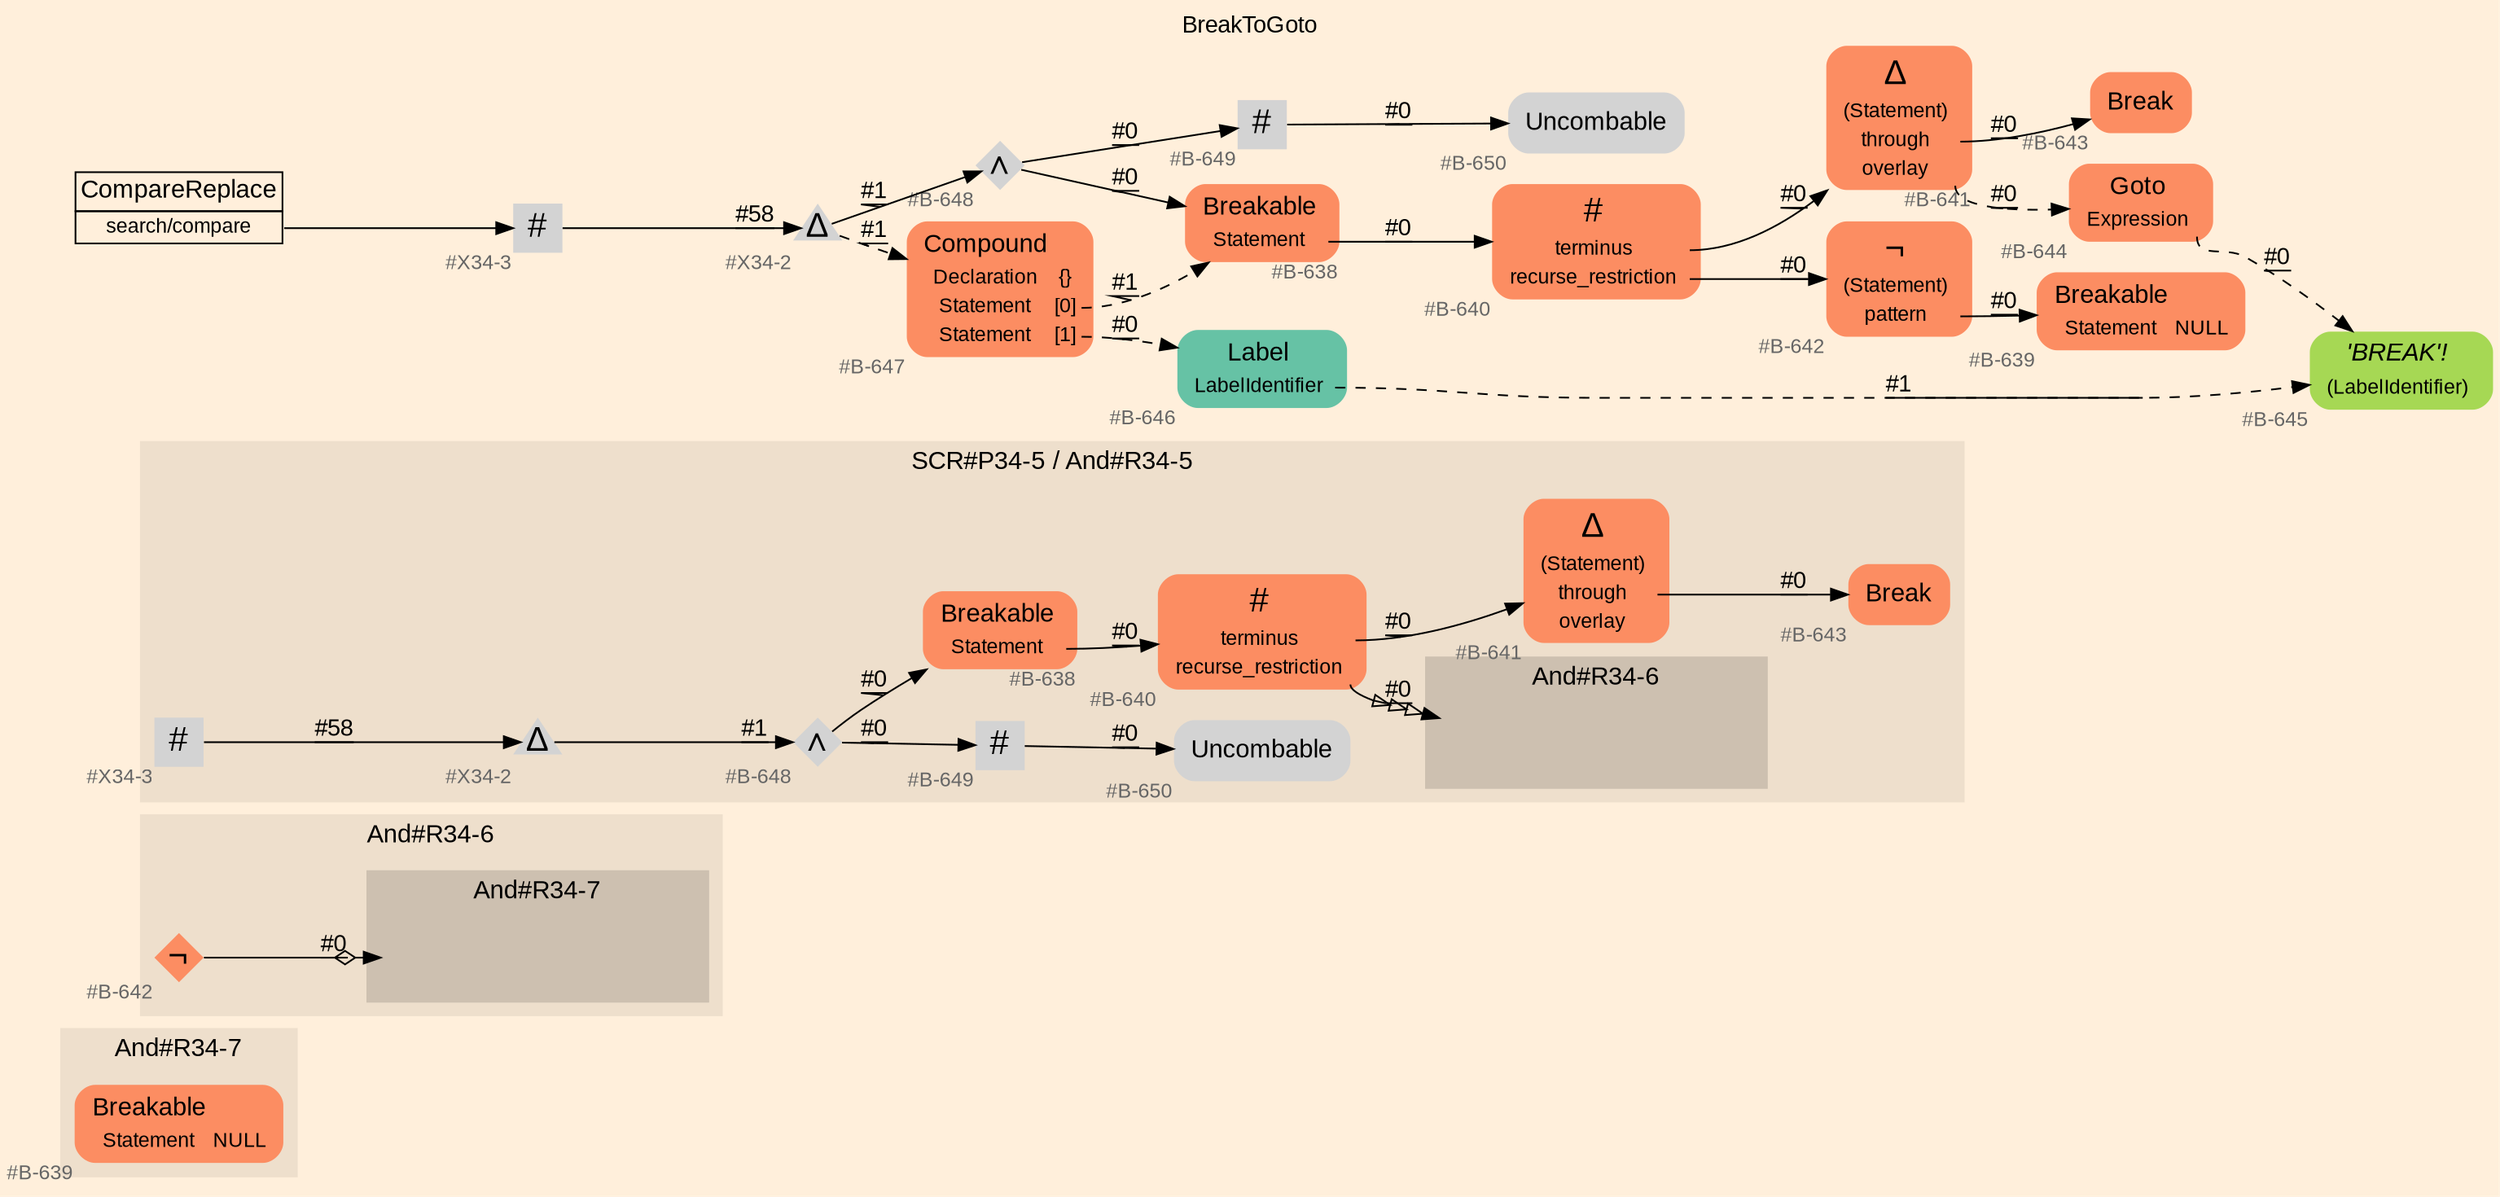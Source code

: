 digraph "BreakToGoto" {
label = "BreakToGoto"
labelloc = t
graph [
    rankdir = "LR"
    ranksep = 0.3
    bgcolor = antiquewhite1
    color = black
    fontcolor = black
    fontname = "Arial"
];
node [
    fontname = "Arial"
];
edge [
    fontname = "Arial"
];

// -------------------- figure And#R34-7 --------------------
// -------- region And#R34-7 ----------
subgraph "clusterAnd#R34-7" {
    label = "And#R34-7"
    style = "filled"
    color = antiquewhite2
    fontsize = "15"
    // -------- block And#R34-7/#B-639 ----------
    "And#R34-7/#B-639" [
        fillcolor = "/set28/2"
        xlabel = "#B-639"
        fontsize = "12"
        fontcolor = grey40
        shape = "plaintext"
        label = <<TABLE BORDER="0" CELLBORDER="0" CELLSPACING="0">
         <TR><TD><FONT COLOR="black" POINT-SIZE="15">Breakable</FONT></TD></TR>
         <TR><TD><FONT COLOR="black" POINT-SIZE="12">Statement</FONT></TD><TD PORT="port0"><FONT COLOR="black" POINT-SIZE="12">NULL</FONT></TD></TR>
        </TABLE>>
        style = "rounded,filled"
    ];
    
}


// -------------------- figure And#R34-6 --------------------
// -------- region And#R34-6 ----------
subgraph "clusterAnd#R34-6" {
    label = "And#R34-6"
    style = "filled"
    color = antiquewhite2
    fontsize = "15"
    // -------- block And#R34-6/#B-642 ----------
    "And#R34-6/#B-642" [
        fillcolor = "/set28/2"
        xlabel = "#B-642"
        fontsize = "12"
        fontcolor = grey40
        shape = "diamond"
        label = <<FONT COLOR="black" POINT-SIZE="20">¬</FONT>>
        style = "filled"
        penwidth = 0.0
        fixedsize = true
        width = 0.4
        height = 0.4
    ];
    
    // -------- region And#R34-6/And#R34-7 ----------
    subgraph "clusterAnd#R34-6/And#R34-7" {
        label = "And#R34-7"
        style = "filled"
        color = antiquewhite3
        fontsize = "15"
        // -------- block And#R34-6/And#R34-7/#B-639 ----------
        "And#R34-6/And#R34-7/#B-639" [
            fillcolor = "/set28/2"
            xlabel = "#B-639"
            fontsize = "12"
            fontcolor = grey40
            shape = "none"
            style = "invisible"
        ];
        
    }
    
}

"And#R34-6/#B-642" -> "And#R34-6/And#R34-7/#B-639" [
    arrowhead="normalnoneodiamond"
    label = "#0"
    decorate = true
    color = black
    fontcolor = black
];


// -------------------- figure And#R34-5 --------------------
// -------- region And#R34-5 ----------
subgraph "clusterAnd#R34-5" {
    label = "SCR#P34-5 / And#R34-5"
    style = "filled"
    color = antiquewhite2
    fontsize = "15"
    // -------- block And#R34-5/#B-649 ----------
    "And#R34-5/#B-649" [
        xlabel = "#B-649"
        fontsize = "12"
        fontcolor = grey40
        shape = "square"
        label = <<FONT COLOR="black" POINT-SIZE="20">#</FONT>>
        style = "filled"
        penwidth = 0.0
        fixedsize = true
        width = 0.4
        height = 0.4
    ];
    
    // -------- block And#R34-5/#X34-3 ----------
    "And#R34-5/#X34-3" [
        xlabel = "#X34-3"
        fontsize = "12"
        fontcolor = grey40
        shape = "square"
        label = <<FONT COLOR="black" POINT-SIZE="20">#</FONT>>
        style = "filled"
        penwidth = 0.0
        fixedsize = true
        width = 0.4
        height = 0.4
    ];
    
    // -------- block And#R34-5/#B-640 ----------
    "And#R34-5/#B-640" [
        fillcolor = "/set28/2"
        xlabel = "#B-640"
        fontsize = "12"
        fontcolor = grey40
        shape = "plaintext"
        label = <<TABLE BORDER="0" CELLBORDER="0" CELLSPACING="0">
         <TR><TD><FONT COLOR="black" POINT-SIZE="20">#</FONT></TD></TR>
         <TR><TD><FONT COLOR="black" POINT-SIZE="12">terminus</FONT></TD><TD PORT="port0"></TD></TR>
         <TR><TD><FONT COLOR="black" POINT-SIZE="12">recurse_restriction</FONT></TD><TD PORT="port1"></TD></TR>
        </TABLE>>
        style = "rounded,filled"
    ];
    
    // -------- block And#R34-5/#B-641 ----------
    "And#R34-5/#B-641" [
        fillcolor = "/set28/2"
        xlabel = "#B-641"
        fontsize = "12"
        fontcolor = grey40
        shape = "plaintext"
        label = <<TABLE BORDER="0" CELLBORDER="0" CELLSPACING="0">
         <TR><TD><FONT COLOR="black" POINT-SIZE="20">Δ</FONT></TD></TR>
         <TR><TD><FONT COLOR="black" POINT-SIZE="12">(Statement)</FONT></TD><TD PORT="port0"></TD></TR>
         <TR><TD><FONT COLOR="black" POINT-SIZE="12">through</FONT></TD><TD PORT="port1"></TD></TR>
         <TR><TD><FONT COLOR="black" POINT-SIZE="12">overlay</FONT></TD><TD PORT="port2"></TD></TR>
        </TABLE>>
        style = "rounded,filled"
    ];
    
    // -------- block And#R34-5/#B-643 ----------
    "And#R34-5/#B-643" [
        fillcolor = "/set28/2"
        xlabel = "#B-643"
        fontsize = "12"
        fontcolor = grey40
        shape = "plaintext"
        label = <<TABLE BORDER="0" CELLBORDER="0" CELLSPACING="0">
         <TR><TD><FONT COLOR="black" POINT-SIZE="15">Break</FONT></TD></TR>
        </TABLE>>
        style = "rounded,filled"
    ];
    
    // -------- block And#R34-5/#X34-2 ----------
    "And#R34-5/#X34-2" [
        xlabel = "#X34-2"
        fontsize = "12"
        fontcolor = grey40
        shape = "triangle"
        label = <<FONT COLOR="black" POINT-SIZE="20">Δ</FONT>>
        style = "filled"
        penwidth = 0.0
        fixedsize = true
        width = 0.4
        height = 0.4
    ];
    
    // -------- block And#R34-5/#B-648 ----------
    "And#R34-5/#B-648" [
        xlabel = "#B-648"
        fontsize = "12"
        fontcolor = grey40
        shape = "diamond"
        label = <<FONT COLOR="black" POINT-SIZE="20">∧</FONT>>
        style = "filled"
        penwidth = 0.0
        fixedsize = true
        width = 0.4
        height = 0.4
    ];
    
    // -------- block And#R34-5/#B-638 ----------
    "And#R34-5/#B-638" [
        fillcolor = "/set28/2"
        xlabel = "#B-638"
        fontsize = "12"
        fontcolor = grey40
        shape = "plaintext"
        label = <<TABLE BORDER="0" CELLBORDER="0" CELLSPACING="0">
         <TR><TD><FONT COLOR="black" POINT-SIZE="15">Breakable</FONT></TD></TR>
         <TR><TD><FONT COLOR="black" POINT-SIZE="12">Statement</FONT></TD><TD PORT="port0"></TD></TR>
        </TABLE>>
        style = "rounded,filled"
    ];
    
    // -------- block And#R34-5/#B-650 ----------
    "And#R34-5/#B-650" [
        xlabel = "#B-650"
        fontsize = "12"
        fontcolor = grey40
        shape = "plaintext"
        label = <<TABLE BORDER="0" CELLBORDER="0" CELLSPACING="0">
         <TR><TD><FONT COLOR="black" POINT-SIZE="15">Uncombable</FONT></TD></TR>
        </TABLE>>
        style = "rounded,filled"
    ];
    
    // -------- region And#R34-5/And#R34-6 ----------
    subgraph "clusterAnd#R34-5/And#R34-6" {
        label = "And#R34-6"
        style = "filled"
        color = antiquewhite3
        fontsize = "15"
        // -------- block And#R34-5/And#R34-6/#B-642 ----------
        "And#R34-5/And#R34-6/#B-642" [
            fillcolor = "/set28/2"
            xlabel = "#B-642"
            fontsize = "12"
            fontcolor = grey40
            shape = "none"
            style = "invisible"
        ];
        
    }
    
}

"And#R34-5/#B-649" -> "And#R34-5/#B-650" [
    label = "#0"
    decorate = true
    color = black
    fontcolor = black
];

"And#R34-5/#X34-3" -> "And#R34-5/#X34-2" [
    label = "#58"
    decorate = true
    color = black
    fontcolor = black
];

"And#R34-5/#B-640":port0 -> "And#R34-5/#B-641" [
    label = "#0"
    decorate = true
    color = black
    fontcolor = black
];

"And#R34-5/#B-640":port1 -> "And#R34-5/And#R34-6/#B-642" [
    arrowhead="normalonormalonormalonormal"
    label = "#0"
    decorate = true
    color = black
    fontcolor = black
];

"And#R34-5/#B-641":port1 -> "And#R34-5/#B-643" [
    label = "#0"
    decorate = true
    color = black
    fontcolor = black
];

"And#R34-5/#X34-2" -> "And#R34-5/#B-648" [
    label = "#1"
    decorate = true
    color = black
    fontcolor = black
];

"And#R34-5/#B-648" -> "And#R34-5/#B-638" [
    label = "#0"
    decorate = true
    color = black
    fontcolor = black
];

"And#R34-5/#B-648" -> "And#R34-5/#B-649" [
    label = "#0"
    decorate = true
    color = black
    fontcolor = black
];

"And#R34-5/#B-638":port0 -> "And#R34-5/#B-640" [
    label = "#0"
    decorate = true
    color = black
    fontcolor = black
];


// -------------------- transformation figure --------------------
// -------- block CR#X34-4 ----------
"CR#X34-4" [
    fillcolor = antiquewhite1
    fontsize = "12"
    fontcolor = grey40
    shape = "plaintext"
    label = <<TABLE BORDER="0" CELLBORDER="1" CELLSPACING="0">
     <TR><TD><FONT COLOR="black" POINT-SIZE="15">CompareReplace</FONT></TD></TR>
     <TR><TD PORT="port0"><FONT COLOR="black" POINT-SIZE="12">search/compare</FONT></TD></TR>
    </TABLE>>
    style = "filled"
    color = black
];

// -------- block #X34-3 ----------
"#X34-3" [
    xlabel = "#X34-3"
    fontsize = "12"
    fontcolor = grey40
    shape = "square"
    label = <<FONT COLOR="black" POINT-SIZE="20">#</FONT>>
    style = "filled"
    penwidth = 0.0
    fixedsize = true
    width = 0.4
    height = 0.4
];

// -------- block #X34-2 ----------
"#X34-2" [
    xlabel = "#X34-2"
    fontsize = "12"
    fontcolor = grey40
    shape = "triangle"
    label = <<FONT COLOR="black" POINT-SIZE="20">Δ</FONT>>
    style = "filled"
    penwidth = 0.0
    fixedsize = true
    width = 0.4
    height = 0.4
];

// -------- block #B-648 ----------
"#B-648" [
    xlabel = "#B-648"
    fontsize = "12"
    fontcolor = grey40
    shape = "diamond"
    label = <<FONT COLOR="black" POINT-SIZE="20">∧</FONT>>
    style = "filled"
    penwidth = 0.0
    fixedsize = true
    width = 0.4
    height = 0.4
];

// -------- block #B-638 ----------
"#B-638" [
    fillcolor = "/set28/2"
    xlabel = "#B-638"
    fontsize = "12"
    fontcolor = grey40
    shape = "plaintext"
    label = <<TABLE BORDER="0" CELLBORDER="0" CELLSPACING="0">
     <TR><TD><FONT COLOR="black" POINT-SIZE="15">Breakable</FONT></TD></TR>
     <TR><TD><FONT COLOR="black" POINT-SIZE="12">Statement</FONT></TD><TD PORT="port0"></TD></TR>
    </TABLE>>
    style = "rounded,filled"
];

// -------- block #B-640 ----------
"#B-640" [
    fillcolor = "/set28/2"
    xlabel = "#B-640"
    fontsize = "12"
    fontcolor = grey40
    shape = "plaintext"
    label = <<TABLE BORDER="0" CELLBORDER="0" CELLSPACING="0">
     <TR><TD><FONT COLOR="black" POINT-SIZE="20">#</FONT></TD></TR>
     <TR><TD><FONT COLOR="black" POINT-SIZE="12">terminus</FONT></TD><TD PORT="port0"></TD></TR>
     <TR><TD><FONT COLOR="black" POINT-SIZE="12">recurse_restriction</FONT></TD><TD PORT="port1"></TD></TR>
    </TABLE>>
    style = "rounded,filled"
];

// -------- block #B-641 ----------
"#B-641" [
    fillcolor = "/set28/2"
    xlabel = "#B-641"
    fontsize = "12"
    fontcolor = grey40
    shape = "plaintext"
    label = <<TABLE BORDER="0" CELLBORDER="0" CELLSPACING="0">
     <TR><TD><FONT COLOR="black" POINT-SIZE="20">Δ</FONT></TD></TR>
     <TR><TD><FONT COLOR="black" POINT-SIZE="12">(Statement)</FONT></TD><TD PORT="port0"></TD></TR>
     <TR><TD><FONT COLOR="black" POINT-SIZE="12">through</FONT></TD><TD PORT="port1"></TD></TR>
     <TR><TD><FONT COLOR="black" POINT-SIZE="12">overlay</FONT></TD><TD PORT="port2"></TD></TR>
    </TABLE>>
    style = "rounded,filled"
];

// -------- block #B-643 ----------
"#B-643" [
    fillcolor = "/set28/2"
    xlabel = "#B-643"
    fontsize = "12"
    fontcolor = grey40
    shape = "plaintext"
    label = <<TABLE BORDER="0" CELLBORDER="0" CELLSPACING="0">
     <TR><TD><FONT COLOR="black" POINT-SIZE="15">Break</FONT></TD></TR>
    </TABLE>>
    style = "rounded,filled"
];

// -------- block #B-644 ----------
"#B-644" [
    fillcolor = "/set28/2"
    xlabel = "#B-644"
    fontsize = "12"
    fontcolor = grey40
    shape = "plaintext"
    label = <<TABLE BORDER="0" CELLBORDER="0" CELLSPACING="0">
     <TR><TD><FONT COLOR="black" POINT-SIZE="15">Goto</FONT></TD></TR>
     <TR><TD><FONT COLOR="black" POINT-SIZE="12">Expression</FONT></TD><TD PORT="port0"></TD></TR>
    </TABLE>>
    style = "rounded,filled"
];

// -------- block #B-645 ----------
"#B-645" [
    fillcolor = "/set28/5"
    xlabel = "#B-645"
    fontsize = "12"
    fontcolor = grey40
    shape = "plaintext"
    label = <<TABLE BORDER="0" CELLBORDER="0" CELLSPACING="0">
     <TR><TD><FONT COLOR="black" POINT-SIZE="15"><I>'BREAK'!</I></FONT></TD></TR>
     <TR><TD><FONT COLOR="black" POINT-SIZE="12">(LabelIdentifier)</FONT></TD><TD PORT="port0"></TD></TR>
    </TABLE>>
    style = "rounded,filled"
];

// -------- block #B-642 ----------
"#B-642" [
    fillcolor = "/set28/2"
    xlabel = "#B-642"
    fontsize = "12"
    fontcolor = grey40
    shape = "plaintext"
    label = <<TABLE BORDER="0" CELLBORDER="0" CELLSPACING="0">
     <TR><TD><FONT COLOR="black" POINT-SIZE="20">¬</FONT></TD></TR>
     <TR><TD><FONT COLOR="black" POINT-SIZE="12">(Statement)</FONT></TD><TD PORT="port0"></TD></TR>
     <TR><TD><FONT COLOR="black" POINT-SIZE="12">pattern</FONT></TD><TD PORT="port1"></TD></TR>
    </TABLE>>
    style = "rounded,filled"
];

// -------- block #B-639 ----------
"#B-639" [
    fillcolor = "/set28/2"
    xlabel = "#B-639"
    fontsize = "12"
    fontcolor = grey40
    shape = "plaintext"
    label = <<TABLE BORDER="0" CELLBORDER="0" CELLSPACING="0">
     <TR><TD><FONT COLOR="black" POINT-SIZE="15">Breakable</FONT></TD></TR>
     <TR><TD><FONT COLOR="black" POINT-SIZE="12">Statement</FONT></TD><TD PORT="port0"><FONT COLOR="black" POINT-SIZE="12">NULL</FONT></TD></TR>
    </TABLE>>
    style = "rounded,filled"
];

// -------- block #B-649 ----------
"#B-649" [
    xlabel = "#B-649"
    fontsize = "12"
    fontcolor = grey40
    shape = "square"
    label = <<FONT COLOR="black" POINT-SIZE="20">#</FONT>>
    style = "filled"
    penwidth = 0.0
    fixedsize = true
    width = 0.4
    height = 0.4
];

// -------- block #B-650 ----------
"#B-650" [
    xlabel = "#B-650"
    fontsize = "12"
    fontcolor = grey40
    shape = "plaintext"
    label = <<TABLE BORDER="0" CELLBORDER="0" CELLSPACING="0">
     <TR><TD><FONT COLOR="black" POINT-SIZE="15">Uncombable</FONT></TD></TR>
    </TABLE>>
    style = "rounded,filled"
];

// -------- block #B-647 ----------
"#B-647" [
    fillcolor = "/set28/2"
    xlabel = "#B-647"
    fontsize = "12"
    fontcolor = grey40
    shape = "plaintext"
    label = <<TABLE BORDER="0" CELLBORDER="0" CELLSPACING="0">
     <TR><TD><FONT COLOR="black" POINT-SIZE="15">Compound</FONT></TD></TR>
     <TR><TD><FONT COLOR="black" POINT-SIZE="12">Declaration</FONT></TD><TD PORT="port0"><FONT COLOR="black" POINT-SIZE="12">{}</FONT></TD></TR>
     <TR><TD><FONT COLOR="black" POINT-SIZE="12">Statement</FONT></TD><TD PORT="port1"><FONT COLOR="black" POINT-SIZE="12">[0]</FONT></TD></TR>
     <TR><TD><FONT COLOR="black" POINT-SIZE="12">Statement</FONT></TD><TD PORT="port2"><FONT COLOR="black" POINT-SIZE="12">[1]</FONT></TD></TR>
    </TABLE>>
    style = "rounded,filled"
];

// -------- block #B-646 ----------
"#B-646" [
    fillcolor = "/set28/1"
    xlabel = "#B-646"
    fontsize = "12"
    fontcolor = grey40
    shape = "plaintext"
    label = <<TABLE BORDER="0" CELLBORDER="0" CELLSPACING="0">
     <TR><TD><FONT COLOR="black" POINT-SIZE="15">Label</FONT></TD></TR>
     <TR><TD><FONT COLOR="black" POINT-SIZE="12">LabelIdentifier</FONT></TD><TD PORT="port0"></TD></TR>
    </TABLE>>
    style = "rounded,filled"
];

"CR#X34-4":port0 -> "#X34-3" [
    label = ""
    decorate = true
    color = black
    fontcolor = black
];

"#X34-3" -> "#X34-2" [
    label = "#58"
    decorate = true
    color = black
    fontcolor = black
];

"#X34-2" -> "#B-648" [
    label = "#1"
    decorate = true
    color = black
    fontcolor = black
];

"#X34-2" -> "#B-647" [
    style="dashed"
    label = "#1"
    decorate = true
    color = black
    fontcolor = black
];

"#B-648" -> "#B-638" [
    label = "#0"
    decorate = true
    color = black
    fontcolor = black
];

"#B-648" -> "#B-649" [
    label = "#0"
    decorate = true
    color = black
    fontcolor = black
];

"#B-638":port0 -> "#B-640" [
    label = "#0"
    decorate = true
    color = black
    fontcolor = black
];

"#B-640":port0 -> "#B-641" [
    label = "#0"
    decorate = true
    color = black
    fontcolor = black
];

"#B-640":port1 -> "#B-642" [
    label = "#0"
    decorate = true
    color = black
    fontcolor = black
];

"#B-641":port1 -> "#B-643" [
    label = "#0"
    decorate = true
    color = black
    fontcolor = black
];

"#B-641":port2 -> "#B-644" [
    style="dashed"
    label = "#0"
    decorate = true
    color = black
    fontcolor = black
];

"#B-644":port0 -> "#B-645" [
    style="dashed"
    label = "#0"
    decorate = true
    color = black
    fontcolor = black
];

"#B-642":port1 -> "#B-639" [
    label = "#0"
    decorate = true
    color = black
    fontcolor = black
];

"#B-649" -> "#B-650" [
    label = "#0"
    decorate = true
    color = black
    fontcolor = black
];

"#B-647":port1 -> "#B-638" [
    style="dashed"
    label = "#1"
    decorate = true
    color = black
    fontcolor = black
];

"#B-647":port2 -> "#B-646" [
    style="dashed"
    label = "#0"
    decorate = true
    color = black
    fontcolor = black
];

"#B-646":port0 -> "#B-645" [
    style="dashed"
    label = "#1"
    decorate = true
    color = black
    fontcolor = black
];


}
